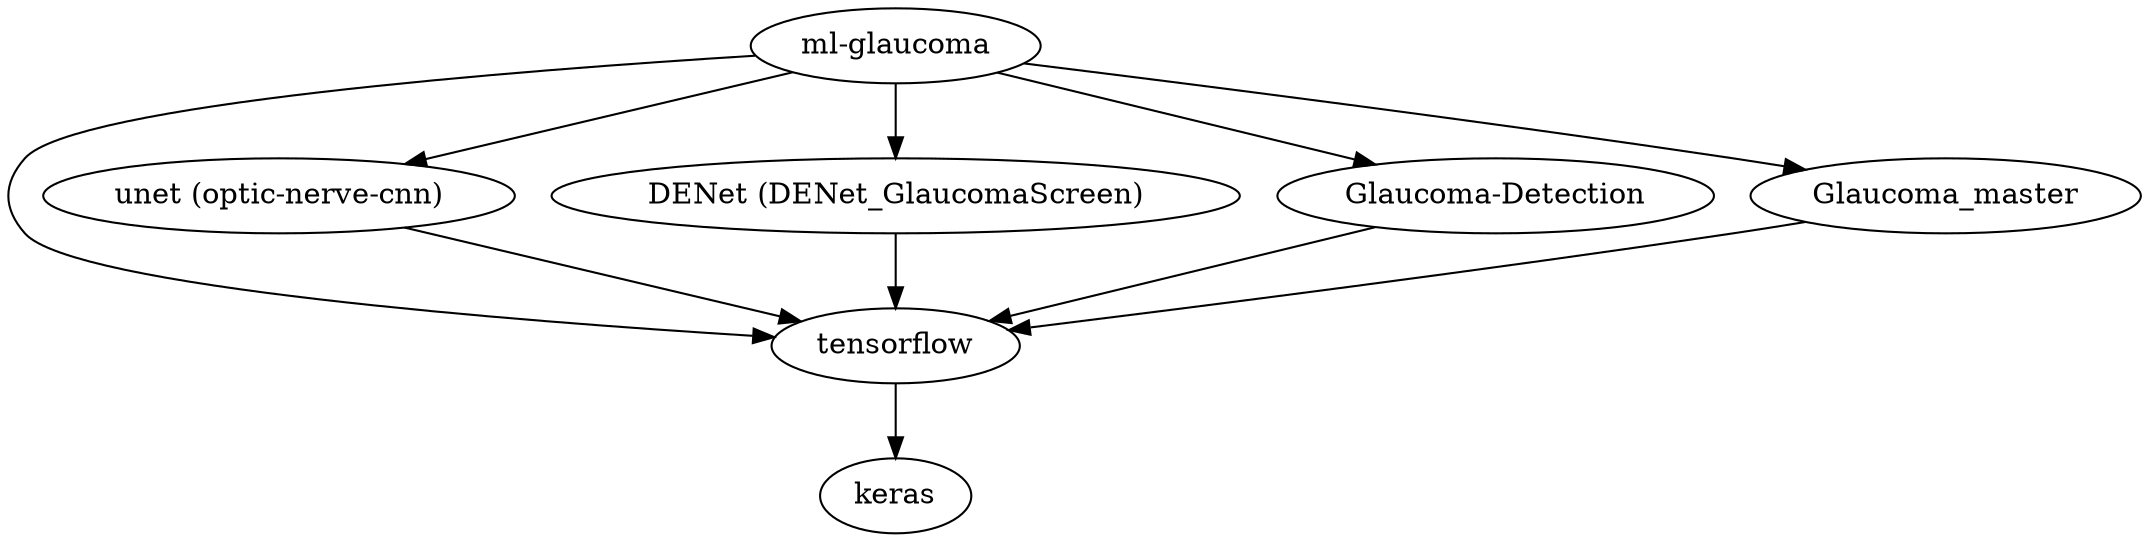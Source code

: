 digraph {
  ml[label="ml-glaucoma"];
  tf[label="tensorflow"];
  k[label="keras"];
  unet[label="unet (optic-nerve-cnn)"];
  denet[label="DENet (DENet_GlaucomaScreen)"];
  gd0[label="Glaucoma-Detection"];
  gm[label="Glaucoma_master"]

  unet -> tf;
  denet -> tf;
  gd0 -> tf;
  gm -> tf;
  
  tf -> k;

  ml -> unet;
  ml -> denet;
  ml -> gd0;
  ml -> gm;
  ml -> tf;
}

